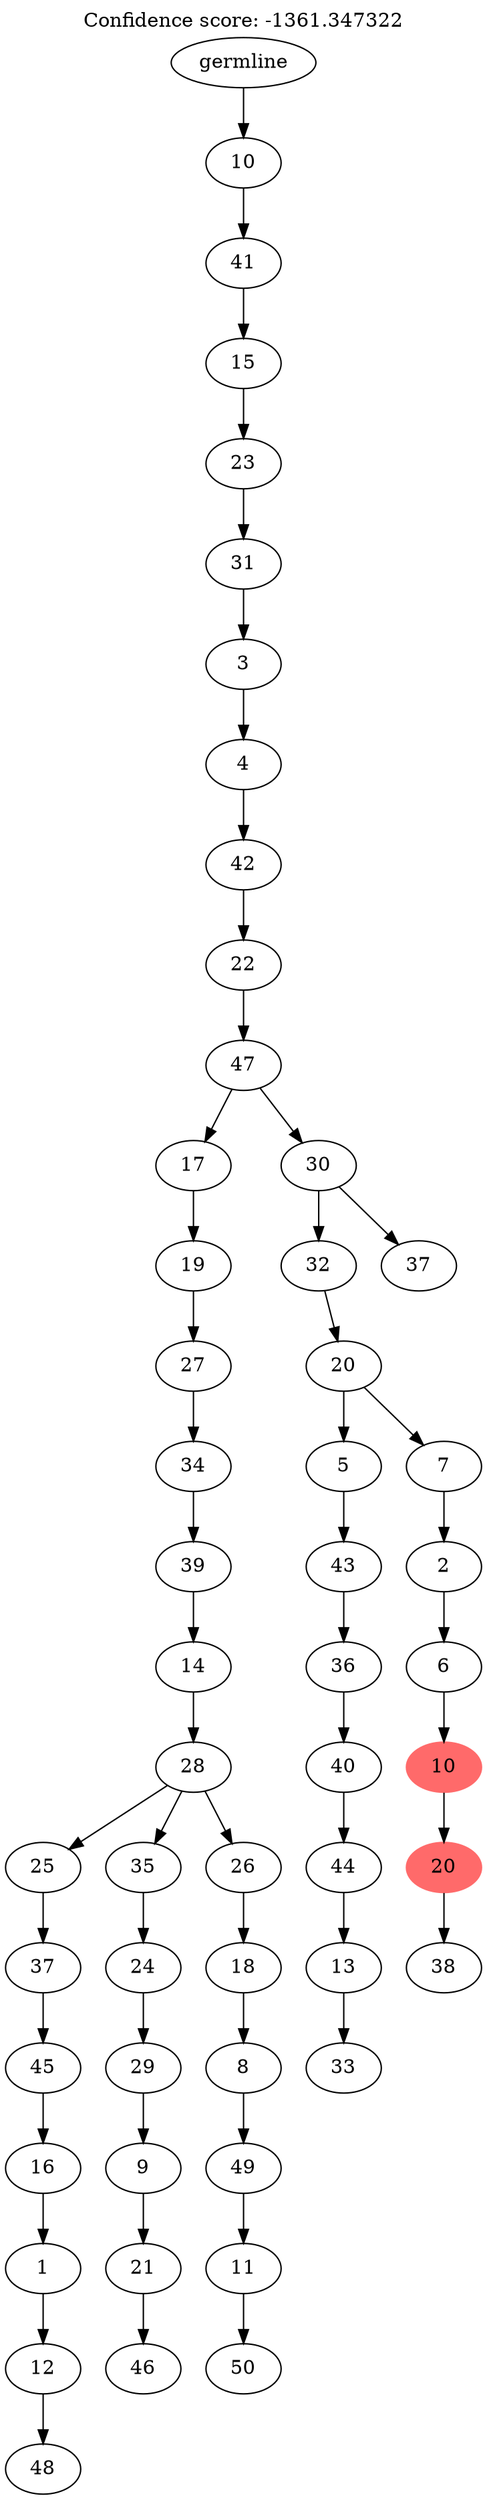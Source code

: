 digraph g {
	"52" -> "53";
	"53" [label="48"];
	"51" -> "52";
	"52" [label="12"];
	"50" -> "51";
	"51" [label="1"];
	"49" -> "50";
	"50" [label="16"];
	"48" -> "49";
	"49" [label="45"];
	"47" -> "48";
	"48" [label="37"];
	"45" -> "46";
	"46" [label="46"];
	"44" -> "45";
	"45" [label="21"];
	"43" -> "44";
	"44" [label="9"];
	"42" -> "43";
	"43" [label="29"];
	"41" -> "42";
	"42" [label="24"];
	"39" -> "40";
	"40" [label="50"];
	"38" -> "39";
	"39" [label="11"];
	"37" -> "38";
	"38" [label="49"];
	"36" -> "37";
	"37" [label="8"];
	"35" -> "36";
	"36" [label="18"];
	"34" -> "35";
	"35" [label="26"];
	"34" -> "41";
	"41" [label="35"];
	"34" -> "47";
	"47" [label="25"];
	"33" -> "34";
	"34" [label="28"];
	"32" -> "33";
	"33" [label="14"];
	"31" -> "32";
	"32" [label="39"];
	"30" -> "31";
	"31" [label="34"];
	"29" -> "30";
	"30" [label="27"];
	"28" -> "29";
	"29" [label="19"];
	"25" -> "26";
	"26" [label="33"];
	"24" -> "25";
	"25" [label="13"];
	"23" -> "24";
	"24" [label="44"];
	"22" -> "23";
	"23" [label="40"];
	"21" -> "22";
	"22" [label="36"];
	"20" -> "21";
	"21" [label="43"];
	"18" -> "19";
	"19" [label="38"];
	"17" -> "18";
	"18" [color=indianred1, style=filled, label="20"];
	"16" -> "17";
	"17" [color=indianred1, style=filled, label="10"];
	"15" -> "16";
	"16" [label="6"];
	"14" -> "15";
	"15" [label="2"];
	"13" -> "14";
	"14" [label="7"];
	"13" -> "20";
	"20" [label="5"];
	"12" -> "13";
	"13" [label="20"];
	"11" -> "12";
	"12" [label="32"];
	"11" -> "27";
	"27" [label="37"];
	"10" -> "11";
	"11" [label="30"];
	"10" -> "28";
	"28" [label="17"];
	"9" -> "10";
	"10" [label="47"];
	"8" -> "9";
	"9" [label="22"];
	"7" -> "8";
	"8" [label="42"];
	"6" -> "7";
	"7" [label="4"];
	"5" -> "6";
	"6" [label="3"];
	"4" -> "5";
	"5" [label="31"];
	"3" -> "4";
	"4" [label="23"];
	"2" -> "3";
	"3" [label="15"];
	"1" -> "2";
	"2" [label="41"];
	"0" -> "1";
	"1" [label="10"];
	"0" [label="germline"];
	labelloc="t";
	label="Confidence score: -1361.347322";
}
